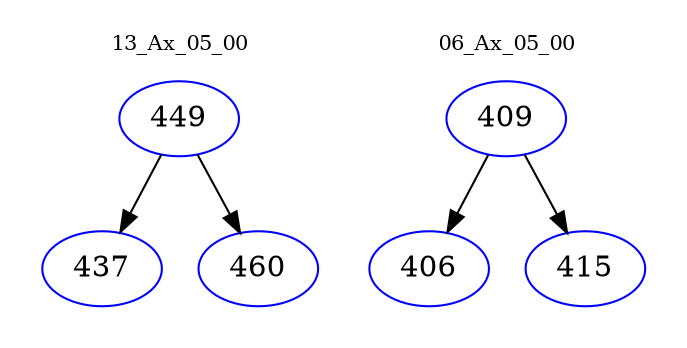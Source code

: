 digraph{
subgraph cluster_0 {
color = white
label = "13_Ax_05_00";
fontsize=10;
T0_449 [label="449", color="blue"]
T0_449 -> T0_437 [color="black"]
T0_437 [label="437", color="blue"]
T0_449 -> T0_460 [color="black"]
T0_460 [label="460", color="blue"]
}
subgraph cluster_1 {
color = white
label = "06_Ax_05_00";
fontsize=10;
T1_409 [label="409", color="blue"]
T1_409 -> T1_406 [color="black"]
T1_406 [label="406", color="blue"]
T1_409 -> T1_415 [color="black"]
T1_415 [label="415", color="blue"]
}
}
